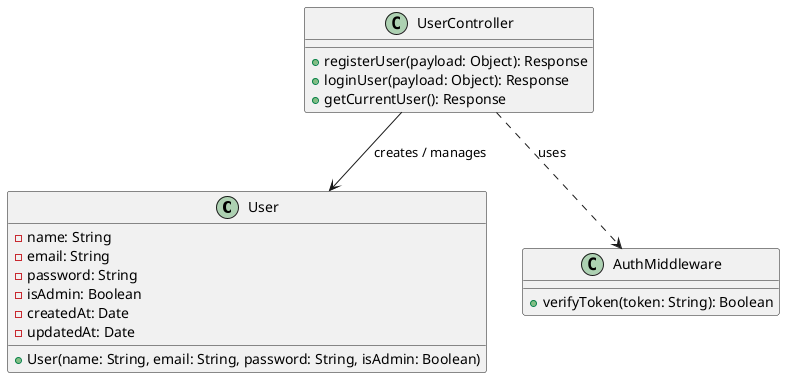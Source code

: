@startuml
' Ορισμός της κλάσης User βάσει του Mongoose schema
class User {
  - name: String
  - email: String
  - password: String
  - isAdmin: Boolean
  - createdAt: Date
  - updatedAt: Date
  + User(name: String, email: String, password: String, isAdmin: Boolean)
}

' Κλάση που αναπαριστά τις λειτουργίες του API για τους χρήστες
class UserController {
  + registerUser(payload: Object): Response
  + loginUser(payload: Object): Response
  + getCurrentUser(): Response
}

' Κλάση Authentication Middleware (υπόδειγμα) για έλεγχο πρόσβασης
class AuthMiddleware {
  + verifyToken(token: String): Boolean
}

' Σχέσεις
UserController --> User : creates / manages
UserController ..> AuthMiddleware : uses

@enduml
